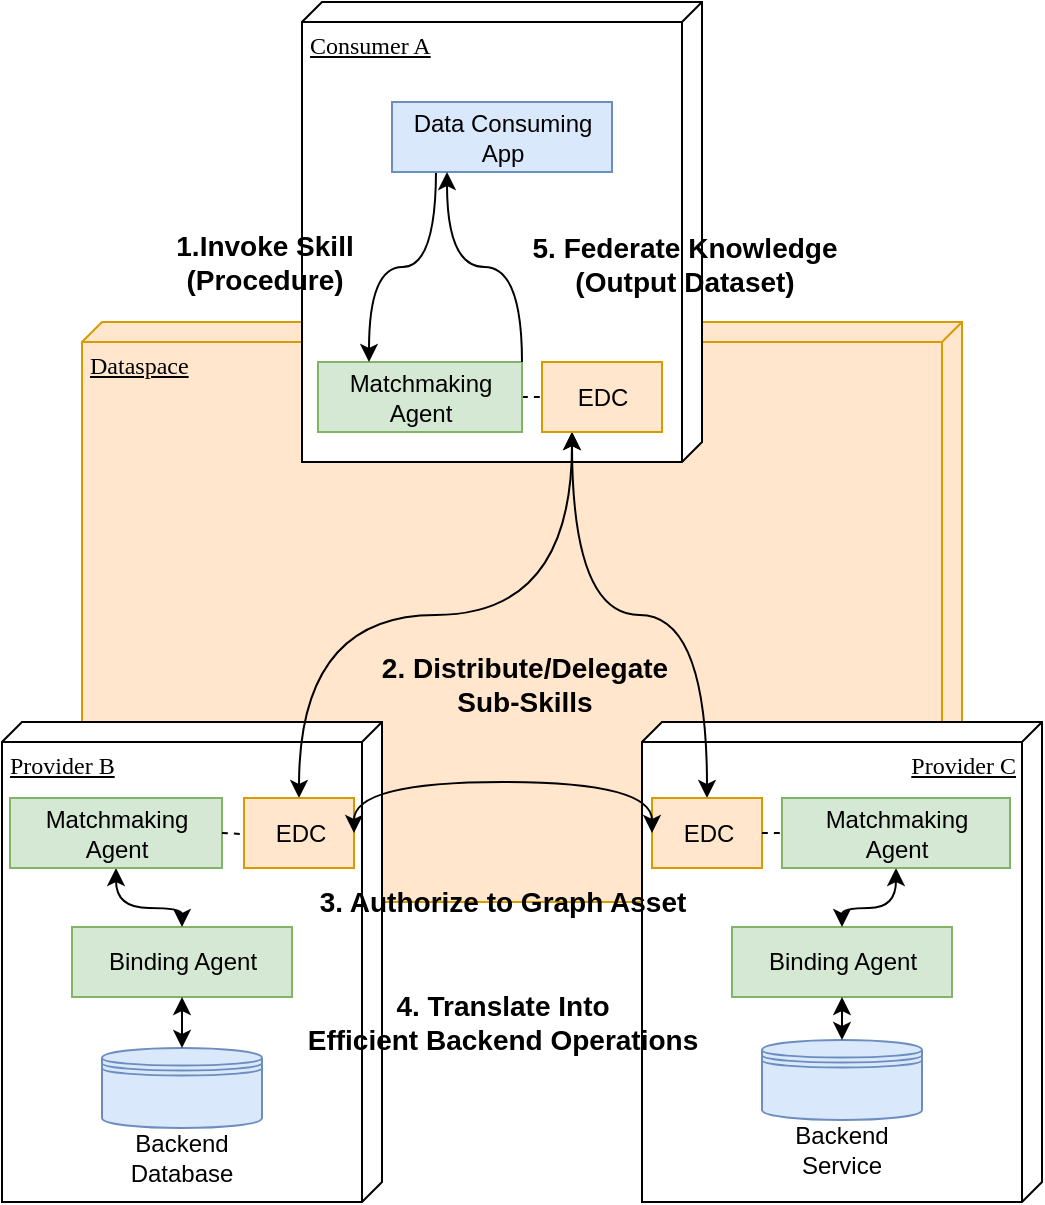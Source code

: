 <mxfile version="21.1.2" type="device">
  <diagram name="Seite-1" id="XUJTQ_InXwuzCOk48IP-">
    <mxGraphModel dx="1434" dy="923" grid="1" gridSize="10" guides="1" tooltips="1" connect="1" arrows="1" fold="1" page="1" pageScale="1" pageWidth="827" pageHeight="1169" math="0" shadow="0">
      <root>
        <mxCell id="0" />
        <mxCell id="1" parent="0" />
        <mxCell id="4bQXWn6xqSR4OYz7VY0F-1" value="Dataspace" style="verticalAlign=top;align=left;spacingTop=8;spacingLeft=2;spacingRight=12;shape=cube;size=10;direction=south;fontStyle=4;html=1;rounded=0;shadow=0;comic=0;labelBackgroundColor=none;strokeWidth=1;fontFamily=Verdana;fontSize=12;fillColor=#ffe6cc;strokeColor=#d79b00;" vertex="1" parent="1">
          <mxGeometry x="260" y="170" width="440" height="290" as="geometry" />
        </mxCell>
        <mxCell id="4bQXWn6xqSR4OYz7VY0F-2" value="Consumer A" style="verticalAlign=top;align=left;spacingTop=8;spacingLeft=2;spacingRight=12;shape=cube;size=10;direction=south;fontStyle=4;html=1;rounded=0;shadow=0;comic=0;labelBackgroundColor=none;strokeWidth=1;fontFamily=Verdana;fontSize=12" vertex="1" parent="1">
          <mxGeometry x="370" y="10" width="200" height="230" as="geometry" />
        </mxCell>
        <mxCell id="4bQXWn6xqSR4OYz7VY0F-3" value="Provider C" style="verticalAlign=top;align=right;spacingTop=8;spacingLeft=2;spacingRight=12;shape=cube;size=10;direction=south;fontStyle=4;html=1;rounded=0;shadow=0;comic=0;labelBackgroundColor=none;strokeWidth=1;fontFamily=Verdana;fontSize=12" vertex="1" parent="1">
          <mxGeometry x="540" y="370" width="200" height="240" as="geometry" />
        </mxCell>
        <mxCell id="4bQXWn6xqSR4OYz7VY0F-4" value="Provider B" style="verticalAlign=top;align=left;spacingTop=8;spacingLeft=2;spacingRight=12;shape=cube;size=10;direction=south;fontStyle=4;html=1;rounded=0;shadow=0;comic=0;labelBackgroundColor=none;strokeWidth=1;fontFamily=Verdana;fontSize=12" vertex="1" parent="1">
          <mxGeometry x="220" y="370" width="190" height="240" as="geometry" />
        </mxCell>
        <mxCell id="4bQXWn6xqSR4OYz7VY0F-5" value="" style="shape=datastore;whiteSpace=wrap;html=1;fillColor=#dae8fc;strokeColor=#6c8ebf;" vertex="1" parent="1">
          <mxGeometry x="270" y="533" width="80" height="40" as="geometry" />
        </mxCell>
        <mxCell id="4bQXWn6xqSR4OYz7VY0F-6" value="" style="shape=datastore;whiteSpace=wrap;html=1;fillColor=#dae8fc;strokeColor=#6c8ebf;" vertex="1" parent="1">
          <mxGeometry x="600" y="529" width="80" height="40" as="geometry" />
        </mxCell>
        <mxCell id="4bQXWn6xqSR4OYz7VY0F-7" value="Backend Database" style="text;html=1;strokeColor=none;fillColor=none;align=center;verticalAlign=middle;whiteSpace=wrap;rounded=0;" vertex="1" parent="1">
          <mxGeometry x="280" y="573" width="60" height="30" as="geometry" />
        </mxCell>
        <mxCell id="4bQXWn6xqSR4OYz7VY0F-8" value="Backend Service" style="text;html=1;strokeColor=none;fillColor=none;align=center;verticalAlign=middle;whiteSpace=wrap;rounded=0;" vertex="1" parent="1">
          <mxGeometry x="610" y="569" width="60" height="30" as="geometry" />
        </mxCell>
        <mxCell id="4bQXWn6xqSR4OYz7VY0F-9" value="2. Distribute/Delegate&lt;br&gt;Sub-Skills" style="edgeStyle=orthogonalEdgeStyle;curved=1;rounded=0;orthogonalLoop=1;jettySize=auto;html=1;exitX=0.25;exitY=1;exitDx=0;exitDy=0;entryX=0.5;entryY=0;entryDx=0;entryDy=0;startArrow=classic;startFill=1;fontSize=14;fontStyle=1;labelBackgroundColor=none;" edge="1" parent="1" source="4bQXWn6xqSR4OYz7VY0F-11" target="4bQXWn6xqSR4OYz7VY0F-18">
          <mxGeometry x="-0.271" y="34" relative="1" as="geometry">
            <mxPoint x="1" as="offset" />
          </mxGeometry>
        </mxCell>
        <mxCell id="4bQXWn6xqSR4OYz7VY0F-10" style="edgeStyle=orthogonalEdgeStyle;curved=1;rounded=0;orthogonalLoop=1;jettySize=auto;html=1;exitX=0.25;exitY=1;exitDx=0;exitDy=0;entryX=0.5;entryY=0;entryDx=0;entryDy=0;startArrow=classic;startFill=1;" edge="1" parent="1" source="4bQXWn6xqSR4OYz7VY0F-11" target="4bQXWn6xqSR4OYz7VY0F-21">
          <mxGeometry relative="1" as="geometry" />
        </mxCell>
        <mxCell id="4bQXWn6xqSR4OYz7VY0F-11" value="EDC" style="html=1;dropTarget=0;fillColor=#ffe6cc;strokeColor=#d79b00;" vertex="1" parent="1">
          <mxGeometry x="490" y="190" width="60" height="35" as="geometry" />
        </mxCell>
        <mxCell id="4bQXWn6xqSR4OYz7VY0F-12" style="edgeStyle=orthogonalEdgeStyle;curved=1;rounded=0;orthogonalLoop=1;jettySize=auto;html=1;exitX=1;exitY=0.5;exitDx=0;exitDy=0;entryX=0;entryY=0.5;entryDx=0;entryDy=0;startArrow=none;startFill=0;endArrow=none;endFill=0;dashed=1;" edge="1" parent="1" source="4bQXWn6xqSR4OYz7VY0F-13" target="4bQXWn6xqSR4OYz7VY0F-11">
          <mxGeometry relative="1" as="geometry" />
        </mxCell>
        <mxCell id="4bQXWn6xqSR4OYz7VY0F-13" value="Matchmaking&lt;br&gt;Agent" style="html=1;dropTarget=0;fillColor=#d5e8d4;strokeColor=#82b366;" vertex="1" parent="1">
          <mxGeometry x="378" y="190" width="102" height="35" as="geometry" />
        </mxCell>
        <mxCell id="4bQXWn6xqSR4OYz7VY0F-14" value="Binding Agent" style="html=1;dropTarget=0;fillColor=#d5e8d4;strokeColor=#82b366;" vertex="1" parent="1">
          <mxGeometry x="255" y="472.5" width="110" height="35" as="geometry" />
        </mxCell>
        <mxCell id="4bQXWn6xqSR4OYz7VY0F-15" value="1.Invoke Skill&lt;br style=&quot;font-size: 14px;&quot;&gt;(Procedure)" style="edgeStyle=orthogonalEdgeStyle;rounded=0;orthogonalLoop=1;jettySize=auto;html=1;exitX=0.2;exitY=0.971;exitDx=0;exitDy=0;entryX=0.25;entryY=0;entryDx=0;entryDy=0;curved=1;fontSize=14;fontStyle=1;labelBackgroundColor=none;exitPerimeter=0;" edge="1" parent="1" source="4bQXWn6xqSR4OYz7VY0F-16" target="4bQXWn6xqSR4OYz7VY0F-13">
          <mxGeometry x="0.267" y="-54" relative="1" as="geometry">
            <mxPoint x="1" y="-2" as="offset" />
          </mxGeometry>
        </mxCell>
        <mxCell id="4bQXWn6xqSR4OYz7VY0F-16" value="&lt;div&gt;Data Consuming &lt;br&gt;&lt;/div&gt;&lt;div&gt;App&lt;/div&gt;" style="html=1;dropTarget=0;fillColor=#dae8fc;strokeColor=#6c8ebf;" vertex="1" parent="1">
          <mxGeometry x="415" y="60" width="110" height="35" as="geometry" />
        </mxCell>
        <mxCell id="4bQXWn6xqSR4OYz7VY0F-17" value="Binding Agent" style="html=1;dropTarget=0;fillColor=#d5e8d4;strokeColor=#82b366;" vertex="1" parent="1">
          <mxGeometry x="585" y="472.5" width="110" height="35" as="geometry" />
        </mxCell>
        <mxCell id="4bQXWn6xqSR4OYz7VY0F-18" value="EDC" style="html=1;dropTarget=0;fillColor=#ffe6cc;strokeColor=#d79b00;" vertex="1" parent="1">
          <mxGeometry x="341" y="408" width="55" height="35" as="geometry" />
        </mxCell>
        <mxCell id="4bQXWn6xqSR4OYz7VY0F-19" value="3. Authorize to Graph Asset" style="edgeStyle=orthogonalEdgeStyle;curved=1;rounded=0;orthogonalLoop=1;jettySize=auto;html=1;exitX=0.5;exitY=1;exitDx=0;exitDy=0;entryX=0.5;entryY=0;entryDx=0;entryDy=0;startArrow=classic;startFill=1;fontSize=14;fontStyle=1;labelBackgroundColor=none;" edge="1" parent="1" source="4bQXWn6xqSR4OYz7VY0F-20" target="4bQXWn6xqSR4OYz7VY0F-14">
          <mxGeometry x="0.696" y="160" relative="1" as="geometry">
            <mxPoint y="-3" as="offset" />
          </mxGeometry>
        </mxCell>
        <mxCell id="4bQXWn6xqSR4OYz7VY0F-20" value="Matchmaking&lt;br&gt;Agent" style="html=1;dropTarget=0;fillColor=#d5e8d4;strokeColor=#82b366;" vertex="1" parent="1">
          <mxGeometry x="224" y="408" width="106" height="35" as="geometry" />
        </mxCell>
        <mxCell id="4bQXWn6xqSR4OYz7VY0F-21" value="EDC" style="html=1;dropTarget=0;fillColor=#ffe6cc;strokeColor=#d79b00;" vertex="1" parent="1">
          <mxGeometry x="545" y="408" width="55" height="35" as="geometry" />
        </mxCell>
        <mxCell id="4bQXWn6xqSR4OYz7VY0F-22" style="edgeStyle=orthogonalEdgeStyle;curved=1;rounded=0;orthogonalLoop=1;jettySize=auto;html=1;exitX=0.5;exitY=1;exitDx=0;exitDy=0;startArrow=classic;startFill=1;" edge="1" parent="1" source="4bQXWn6xqSR4OYz7VY0F-23" target="4bQXWn6xqSR4OYz7VY0F-17">
          <mxGeometry relative="1" as="geometry" />
        </mxCell>
        <mxCell id="4bQXWn6xqSR4OYz7VY0F-23" value="Matchmaking&lt;br&gt;Agent" style="html=1;dropTarget=0;fillColor=#d5e8d4;strokeColor=#82b366;" vertex="1" parent="1">
          <mxGeometry x="610" y="408" width="114" height="35" as="geometry" />
        </mxCell>
        <mxCell id="4bQXWn6xqSR4OYz7VY0F-24" value="" style="endArrow=none;startArrow=none;html=1;rounded=0;curved=1;entryX=0;entryY=0.5;entryDx=0;entryDy=0;exitX=1;exitY=0.5;exitDx=0;exitDy=0;startFill=0;endFill=0;dashed=1;" edge="1" parent="1" source="4bQXWn6xqSR4OYz7VY0F-21" target="4bQXWn6xqSR4OYz7VY0F-23">
          <mxGeometry width="50" height="50" relative="1" as="geometry">
            <mxPoint x="540" y="480" as="sourcePoint" />
            <mxPoint x="590" y="430" as="targetPoint" />
          </mxGeometry>
        </mxCell>
        <mxCell id="4bQXWn6xqSR4OYz7VY0F-25" value="" style="endArrow=none;startArrow=none;html=1;rounded=0;curved=1;exitX=1;exitY=0.5;exitDx=0;exitDy=0;endFill=0;startFill=0;dashed=1;" edge="1" parent="1" source="4bQXWn6xqSR4OYz7VY0F-20">
          <mxGeometry width="50" height="50" relative="1" as="geometry">
            <mxPoint x="310" y="470" as="sourcePoint" />
            <mxPoint x="340" y="426" as="targetPoint" />
          </mxGeometry>
        </mxCell>
        <mxCell id="4bQXWn6xqSR4OYz7VY0F-26" value="" style="endArrow=classic;startArrow=classic;html=1;rounded=0;curved=1;entryX=0.5;entryY=1;entryDx=0;entryDy=0;exitX=0.5;exitY=0;exitDx=0;exitDy=0;" edge="1" parent="1" source="4bQXWn6xqSR4OYz7VY0F-6" target="4bQXWn6xqSR4OYz7VY0F-17">
          <mxGeometry width="50" height="50" relative="1" as="geometry">
            <mxPoint x="540" y="480" as="sourcePoint" />
            <mxPoint x="590" y="430" as="targetPoint" />
          </mxGeometry>
        </mxCell>
        <mxCell id="4bQXWn6xqSR4OYz7VY0F-27" value="4. Translate Into&lt;br style=&quot;font-size: 14px;&quot;&gt;Efficient Backend Operations" style="endArrow=classic;startArrow=classic;html=1;rounded=0;curved=1;entryX=0.5;entryY=1;entryDx=0;entryDy=0;fontSize=14;fontStyle=1;labelBackgroundColor=none;" edge="1" parent="1" source="4bQXWn6xqSR4OYz7VY0F-5" target="4bQXWn6xqSR4OYz7VY0F-14">
          <mxGeometry x="0.02" y="-160" width="50" height="50" relative="1" as="geometry">
            <mxPoint x="540" y="480" as="sourcePoint" />
            <mxPoint x="590" y="430" as="targetPoint" />
            <mxPoint as="offset" />
          </mxGeometry>
        </mxCell>
        <mxCell id="4bQXWn6xqSR4OYz7VY0F-28" style="edgeStyle=orthogonalEdgeStyle;curved=1;rounded=0;orthogonalLoop=1;jettySize=auto;html=1;exitX=1;exitY=0.5;exitDx=0;exitDy=0;entryX=0;entryY=0.5;entryDx=0;entryDy=0;labelBackgroundColor=none;fontSize=14;startArrow=classic;startFill=1;endArrow=classic;endFill=1;" edge="1" parent="1" source="4bQXWn6xqSR4OYz7VY0F-18" target="4bQXWn6xqSR4OYz7VY0F-21">
          <mxGeometry relative="1" as="geometry">
            <Array as="points">
              <mxPoint x="396" y="400" />
              <mxPoint x="545" y="400" />
            </Array>
          </mxGeometry>
        </mxCell>
        <mxCell id="4bQXWn6xqSR4OYz7VY0F-29" value="5. Federate Knowledge&lt;br&gt;(Output Dataset)" style="edgeStyle=orthogonalEdgeStyle;curved=1;rounded=0;orthogonalLoop=1;jettySize=auto;html=1;exitX=1;exitY=0;exitDx=0;exitDy=0;labelBackgroundColor=none;fontSize=14;startArrow=none;startFill=0;endArrow=classic;endFill=1;fontStyle=1;entryX=0.25;entryY=1;entryDx=0;entryDy=0;fontColor=#000000;fontFamily=Helvetica;" edge="1" parent="1" source="4bQXWn6xqSR4OYz7VY0F-13" target="4bQXWn6xqSR4OYz7VY0F-16">
          <mxGeometry x="-0.283" y="-80" relative="1" as="geometry">
            <mxPoint x="450" y="100" as="targetPoint" />
            <mxPoint x="81" y="78" as="offset" />
          </mxGeometry>
        </mxCell>
      </root>
    </mxGraphModel>
  </diagram>
</mxfile>
